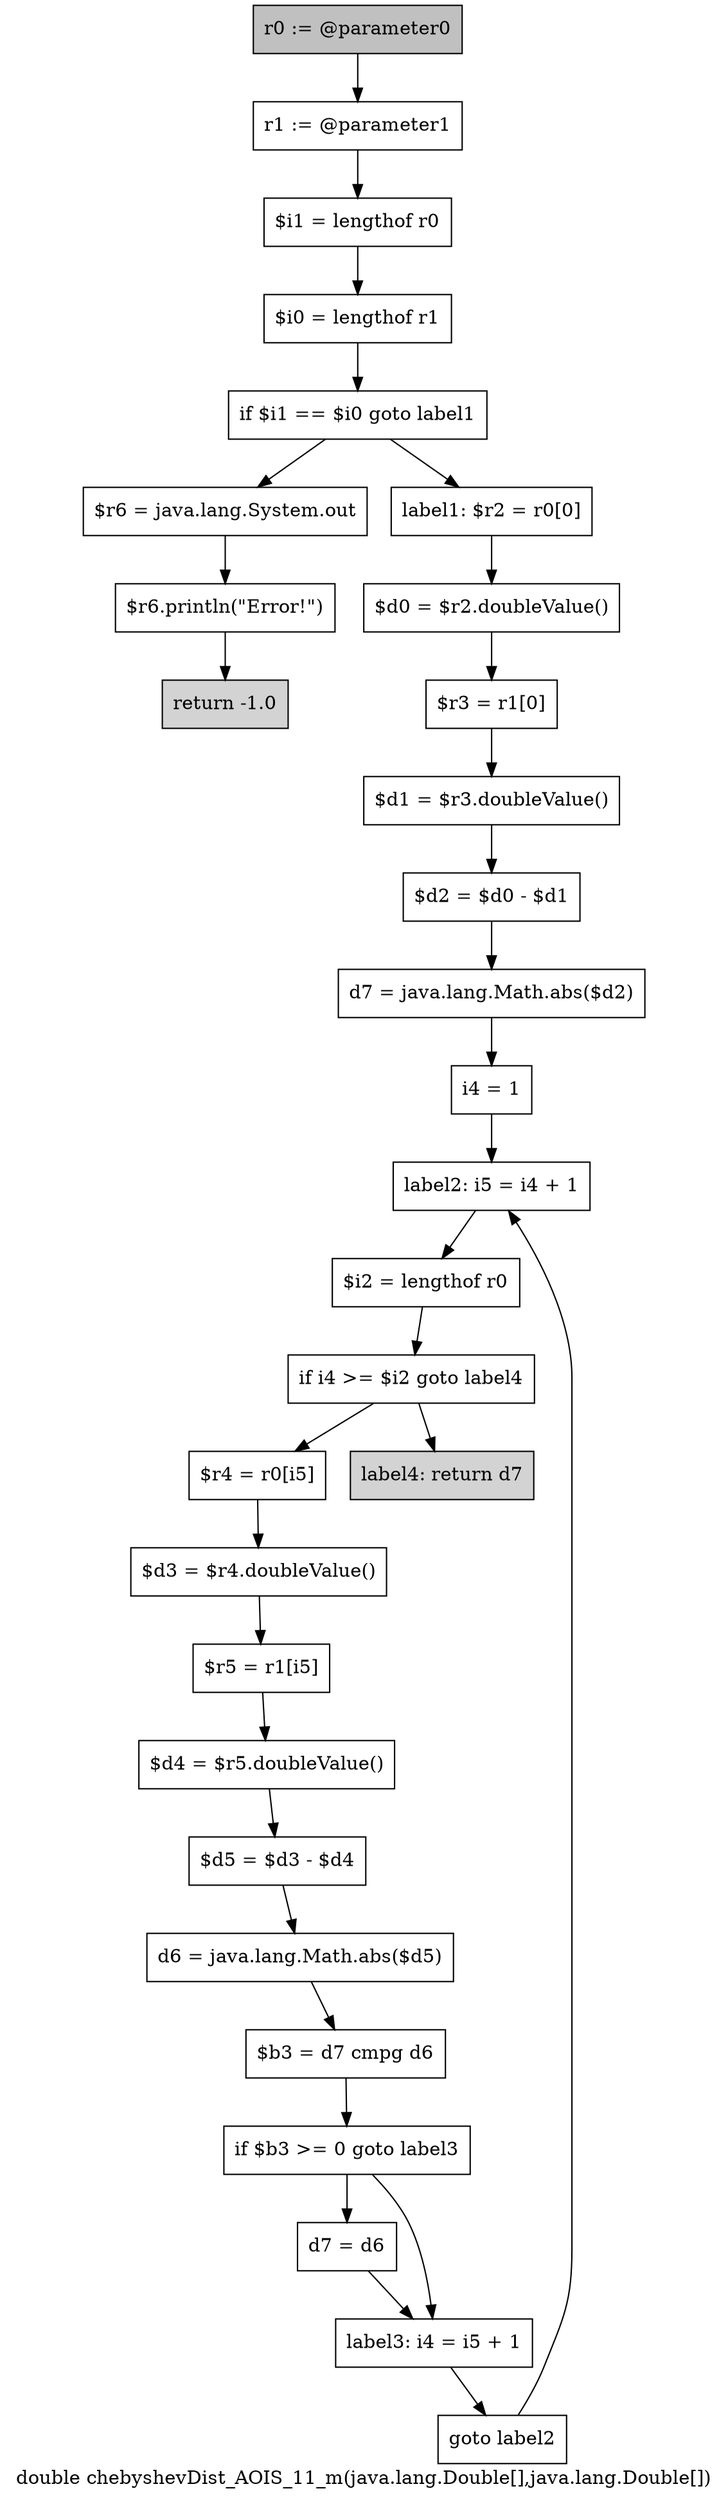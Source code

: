 digraph "double chebyshevDist_AOIS_11_m(java.lang.Double[],java.lang.Double[])" {
    label="double chebyshevDist_AOIS_11_m(java.lang.Double[],java.lang.Double[])";
    node [shape=box];
    "0" [style=filled,fillcolor=gray,label="r0 := @parameter0",];
    "1" [label="r1 := @parameter1",];
    "0"->"1";
    "2" [label="$i1 = lengthof r0",];
    "1"->"2";
    "3" [label="$i0 = lengthof r1",];
    "2"->"3";
    "4" [label="if $i1 == $i0 goto label1",];
    "3"->"4";
    "5" [label="$r6 = java.lang.System.out",];
    "4"->"5";
    "8" [label="label1: $r2 = r0[0]",];
    "4"->"8";
    "6" [label="$r6.println(\"Error!\")",];
    "5"->"6";
    "7" [style=filled,fillcolor=lightgray,label="return -1.0",];
    "6"->"7";
    "9" [label="$d0 = $r2.doubleValue()",];
    "8"->"9";
    "10" [label="$r3 = r1[0]",];
    "9"->"10";
    "11" [label="$d1 = $r3.doubleValue()",];
    "10"->"11";
    "12" [label="$d2 = $d0 - $d1",];
    "11"->"12";
    "13" [label="d7 = java.lang.Math.abs($d2)",];
    "12"->"13";
    "14" [label="i4 = 1",];
    "13"->"14";
    "15" [label="label2: i5 = i4 + 1",];
    "14"->"15";
    "16" [label="$i2 = lengthof r0",];
    "15"->"16";
    "17" [label="if i4 >= $i2 goto label4",];
    "16"->"17";
    "18" [label="$r4 = r0[i5]",];
    "17"->"18";
    "29" [style=filled,fillcolor=lightgray,label="label4: return d7",];
    "17"->"29";
    "19" [label="$d3 = $r4.doubleValue()",];
    "18"->"19";
    "20" [label="$r5 = r1[i5]",];
    "19"->"20";
    "21" [label="$d4 = $r5.doubleValue()",];
    "20"->"21";
    "22" [label="$d5 = $d3 - $d4",];
    "21"->"22";
    "23" [label="d6 = java.lang.Math.abs($d5)",];
    "22"->"23";
    "24" [label="$b3 = d7 cmpg d6",];
    "23"->"24";
    "25" [label="if $b3 >= 0 goto label3",];
    "24"->"25";
    "26" [label="d7 = d6",];
    "25"->"26";
    "27" [label="label3: i4 = i5 + 1",];
    "25"->"27";
    "26"->"27";
    "28" [label="goto label2",];
    "27"->"28";
    "28"->"15";
}
